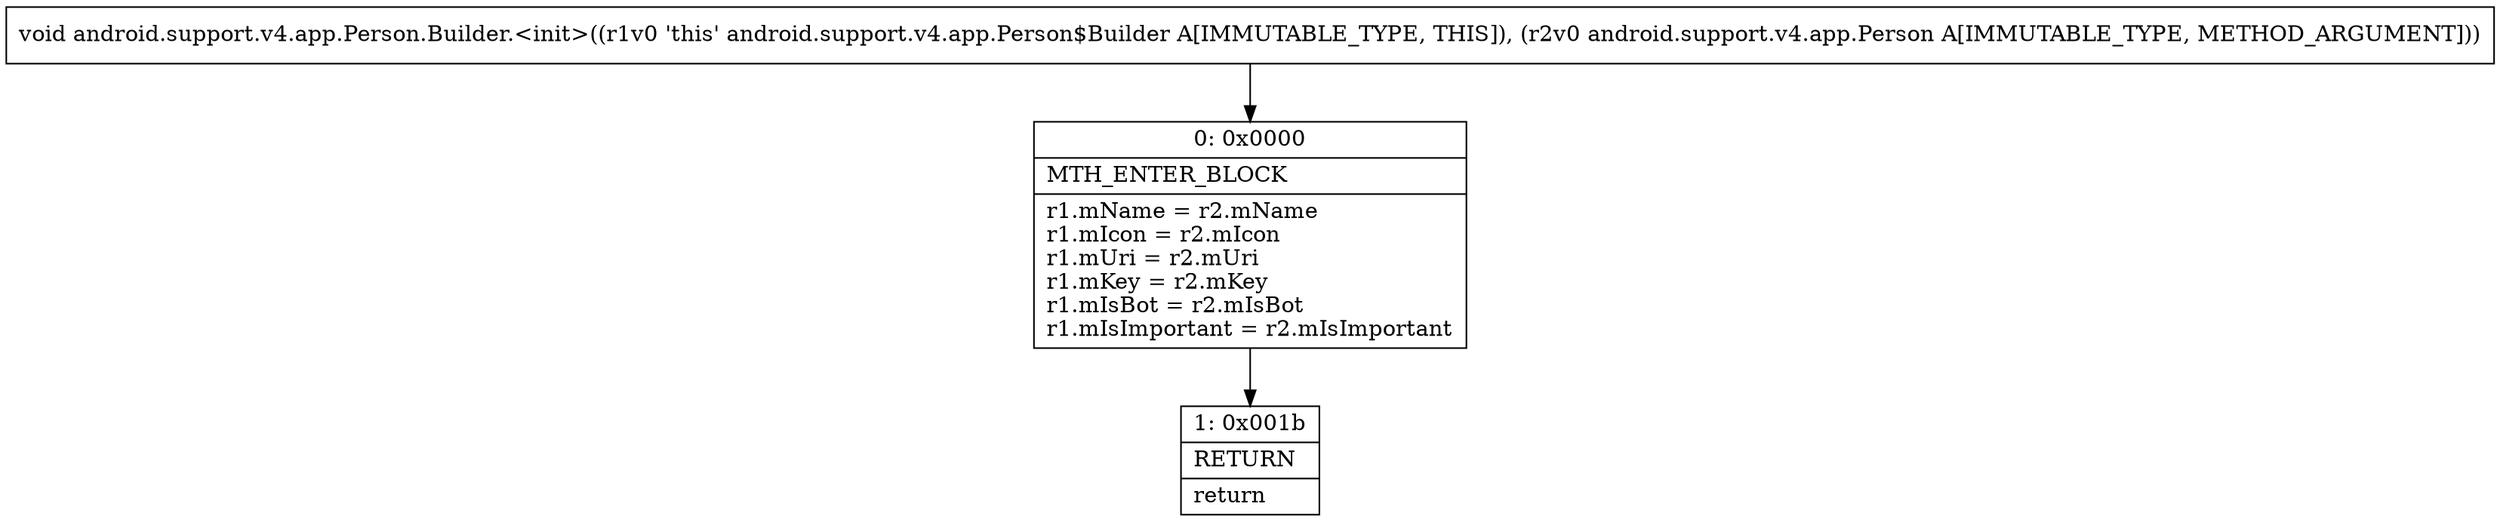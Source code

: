 digraph "CFG forandroid.support.v4.app.Person.Builder.\<init\>(Landroid\/support\/v4\/app\/Person;)V" {
Node_0 [shape=record,label="{0\:\ 0x0000|MTH_ENTER_BLOCK\l|r1.mName = r2.mName\lr1.mIcon = r2.mIcon\lr1.mUri = r2.mUri\lr1.mKey = r2.mKey\lr1.mIsBot = r2.mIsBot\lr1.mIsImportant = r2.mIsImportant\l}"];
Node_1 [shape=record,label="{1\:\ 0x001b|RETURN\l|return\l}"];
MethodNode[shape=record,label="{void android.support.v4.app.Person.Builder.\<init\>((r1v0 'this' android.support.v4.app.Person$Builder A[IMMUTABLE_TYPE, THIS]), (r2v0 android.support.v4.app.Person A[IMMUTABLE_TYPE, METHOD_ARGUMENT])) }"];
MethodNode -> Node_0;
Node_0 -> Node_1;
}

